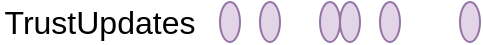 <mxfile version="24.4.9" type="github">
  <diagram name="Page-1" id="hy2oFRqQvjaeFP1TpH-y">
    <mxGraphModel dx="2394" dy="1379" grid="1" gridSize="10" guides="1" tooltips="1" connect="1" arrows="1" fold="1" page="1" pageScale="1" pageWidth="850" pageHeight="1100" math="0" shadow="0">
      <root>
        <mxCell id="0" />
        <mxCell id="1" parent="0" />
        <mxCell id="8gEPXH_LTYy4HOlQ8OhR-1" value="TrustUpdates" style="text;html=1;align=center;verticalAlign=middle;whiteSpace=wrap;rounded=0;fontSize=16;" vertex="1" parent="1">
          <mxGeometry x="20" y="170" width="100" height="20" as="geometry" />
        </mxCell>
        <mxCell id="8gEPXH_LTYy4HOlQ8OhR-2" value="" style="ellipse;whiteSpace=wrap;html=1;fillColor=#e1d5e7;strokeColor=#9673a6;" vertex="1" parent="1">
          <mxGeometry x="130" y="170" width="10" height="20" as="geometry" />
        </mxCell>
        <mxCell id="8gEPXH_LTYy4HOlQ8OhR-3" value="" style="ellipse;whiteSpace=wrap;html=1;fillColor=#e1d5e7;strokeColor=#9673a6;" vertex="1" parent="1">
          <mxGeometry x="150" y="170" width="10" height="20" as="geometry" />
        </mxCell>
        <mxCell id="8gEPXH_LTYy4HOlQ8OhR-4" value="" style="ellipse;whiteSpace=wrap;html=1;fillColor=#e1d5e7;strokeColor=#9673a6;" vertex="1" parent="1">
          <mxGeometry x="180" y="170" width="10" height="20" as="geometry" />
        </mxCell>
        <mxCell id="8gEPXH_LTYy4HOlQ8OhR-5" value="" style="ellipse;whiteSpace=wrap;html=1;fillColor=#e1d5e7;strokeColor=#9673a6;" vertex="1" parent="1">
          <mxGeometry x="190" y="170" width="10" height="20" as="geometry" />
        </mxCell>
        <mxCell id="8gEPXH_LTYy4HOlQ8OhR-6" value="" style="ellipse;whiteSpace=wrap;html=1;fillColor=#e1d5e7;strokeColor=#9673a6;" vertex="1" parent="1">
          <mxGeometry x="210" y="170" width="10" height="20" as="geometry" />
        </mxCell>
        <mxCell id="8gEPXH_LTYy4HOlQ8OhR-7" value="" style="ellipse;whiteSpace=wrap;html=1;fillColor=#e1d5e7;strokeColor=#9673a6;" vertex="1" parent="1">
          <mxGeometry x="250" y="170" width="10" height="20" as="geometry" />
        </mxCell>
      </root>
    </mxGraphModel>
  </diagram>
</mxfile>
